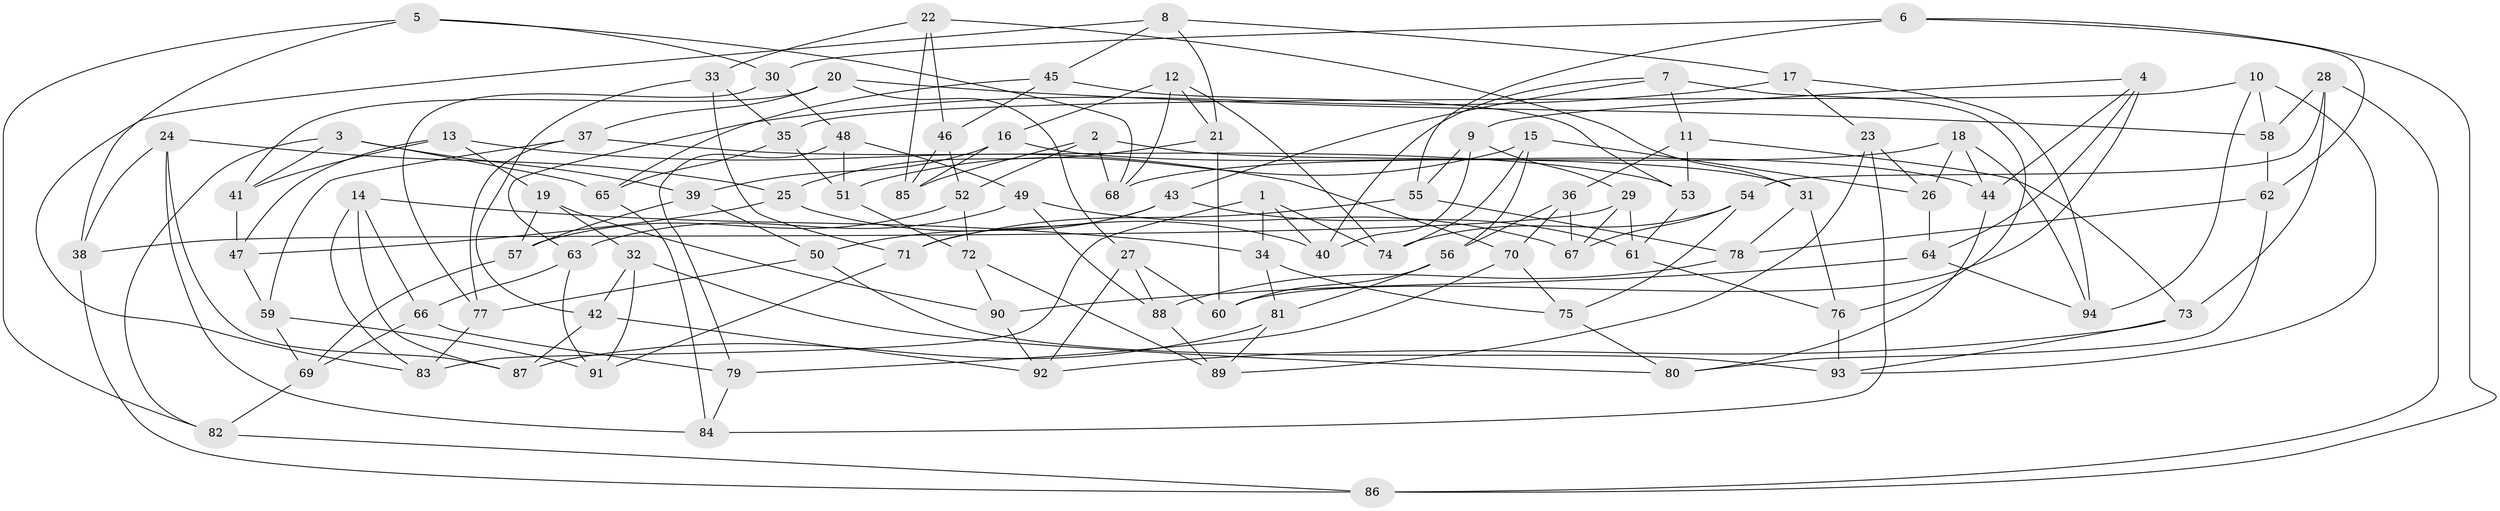 // coarse degree distribution, {4: 0.3333333333333333, 6: 0.49122807017543857, 5: 0.15789473684210525, 3: 0.017543859649122806}
// Generated by graph-tools (version 1.1) at 2025/24/03/03/25 07:24:24]
// undirected, 94 vertices, 188 edges
graph export_dot {
graph [start="1"]
  node [color=gray90,style=filled];
  1;
  2;
  3;
  4;
  5;
  6;
  7;
  8;
  9;
  10;
  11;
  12;
  13;
  14;
  15;
  16;
  17;
  18;
  19;
  20;
  21;
  22;
  23;
  24;
  25;
  26;
  27;
  28;
  29;
  30;
  31;
  32;
  33;
  34;
  35;
  36;
  37;
  38;
  39;
  40;
  41;
  42;
  43;
  44;
  45;
  46;
  47;
  48;
  49;
  50;
  51;
  52;
  53;
  54;
  55;
  56;
  57;
  58;
  59;
  60;
  61;
  62;
  63;
  64;
  65;
  66;
  67;
  68;
  69;
  70;
  71;
  72;
  73;
  74;
  75;
  76;
  77;
  78;
  79;
  80;
  81;
  82;
  83;
  84;
  85;
  86;
  87;
  88;
  89;
  90;
  91;
  92;
  93;
  94;
  1 -- 83;
  1 -- 40;
  1 -- 74;
  1 -- 34;
  2 -- 68;
  2 -- 85;
  2 -- 52;
  2 -- 31;
  3 -- 41;
  3 -- 39;
  3 -- 82;
  3 -- 65;
  4 -- 44;
  4 -- 64;
  4 -- 60;
  4 -- 9;
  5 -- 82;
  5 -- 30;
  5 -- 68;
  5 -- 38;
  6 -- 55;
  6 -- 86;
  6 -- 62;
  6 -- 30;
  7 -- 11;
  7 -- 40;
  7 -- 76;
  7 -- 43;
  8 -- 21;
  8 -- 83;
  8 -- 45;
  8 -- 17;
  9 -- 40;
  9 -- 55;
  9 -- 29;
  10 -- 58;
  10 -- 35;
  10 -- 93;
  10 -- 94;
  11 -- 73;
  11 -- 36;
  11 -- 53;
  12 -- 21;
  12 -- 74;
  12 -- 16;
  12 -- 68;
  13 -- 47;
  13 -- 70;
  13 -- 19;
  13 -- 41;
  14 -- 83;
  14 -- 87;
  14 -- 34;
  14 -- 66;
  15 -- 26;
  15 -- 51;
  15 -- 56;
  15 -- 74;
  16 -- 39;
  16 -- 85;
  16 -- 44;
  17 -- 94;
  17 -- 63;
  17 -- 23;
  18 -- 68;
  18 -- 94;
  18 -- 26;
  18 -- 44;
  19 -- 32;
  19 -- 90;
  19 -- 57;
  20 -- 37;
  20 -- 41;
  20 -- 58;
  20 -- 27;
  21 -- 60;
  21 -- 25;
  22 -- 46;
  22 -- 85;
  22 -- 33;
  22 -- 31;
  23 -- 84;
  23 -- 89;
  23 -- 26;
  24 -- 25;
  24 -- 87;
  24 -- 38;
  24 -- 84;
  25 -- 40;
  25 -- 47;
  26 -- 64;
  27 -- 92;
  27 -- 60;
  27 -- 88;
  28 -- 54;
  28 -- 86;
  28 -- 73;
  28 -- 58;
  29 -- 61;
  29 -- 38;
  29 -- 67;
  30 -- 77;
  30 -- 48;
  31 -- 78;
  31 -- 76;
  32 -- 42;
  32 -- 80;
  32 -- 91;
  33 -- 71;
  33 -- 42;
  33 -- 35;
  34 -- 81;
  34 -- 75;
  35 -- 51;
  35 -- 65;
  36 -- 67;
  36 -- 56;
  36 -- 70;
  37 -- 53;
  37 -- 59;
  37 -- 77;
  38 -- 86;
  39 -- 50;
  39 -- 57;
  41 -- 47;
  42 -- 87;
  42 -- 92;
  43 -- 50;
  43 -- 71;
  43 -- 61;
  44 -- 80;
  45 -- 46;
  45 -- 65;
  45 -- 53;
  46 -- 85;
  46 -- 52;
  47 -- 59;
  48 -- 79;
  48 -- 49;
  48 -- 51;
  49 -- 88;
  49 -- 67;
  49 -- 63;
  50 -- 93;
  50 -- 77;
  51 -- 72;
  52 -- 57;
  52 -- 72;
  53 -- 61;
  54 -- 67;
  54 -- 74;
  54 -- 75;
  55 -- 71;
  55 -- 78;
  56 -- 60;
  56 -- 81;
  57 -- 69;
  58 -- 62;
  59 -- 91;
  59 -- 69;
  61 -- 76;
  62 -- 78;
  62 -- 80;
  63 -- 66;
  63 -- 91;
  64 -- 90;
  64 -- 94;
  65 -- 84;
  66 -- 69;
  66 -- 79;
  69 -- 82;
  70 -- 79;
  70 -- 75;
  71 -- 91;
  72 -- 90;
  72 -- 89;
  73 -- 92;
  73 -- 93;
  75 -- 80;
  76 -- 93;
  77 -- 83;
  78 -- 88;
  79 -- 84;
  81 -- 89;
  81 -- 87;
  82 -- 86;
  88 -- 89;
  90 -- 92;
}
